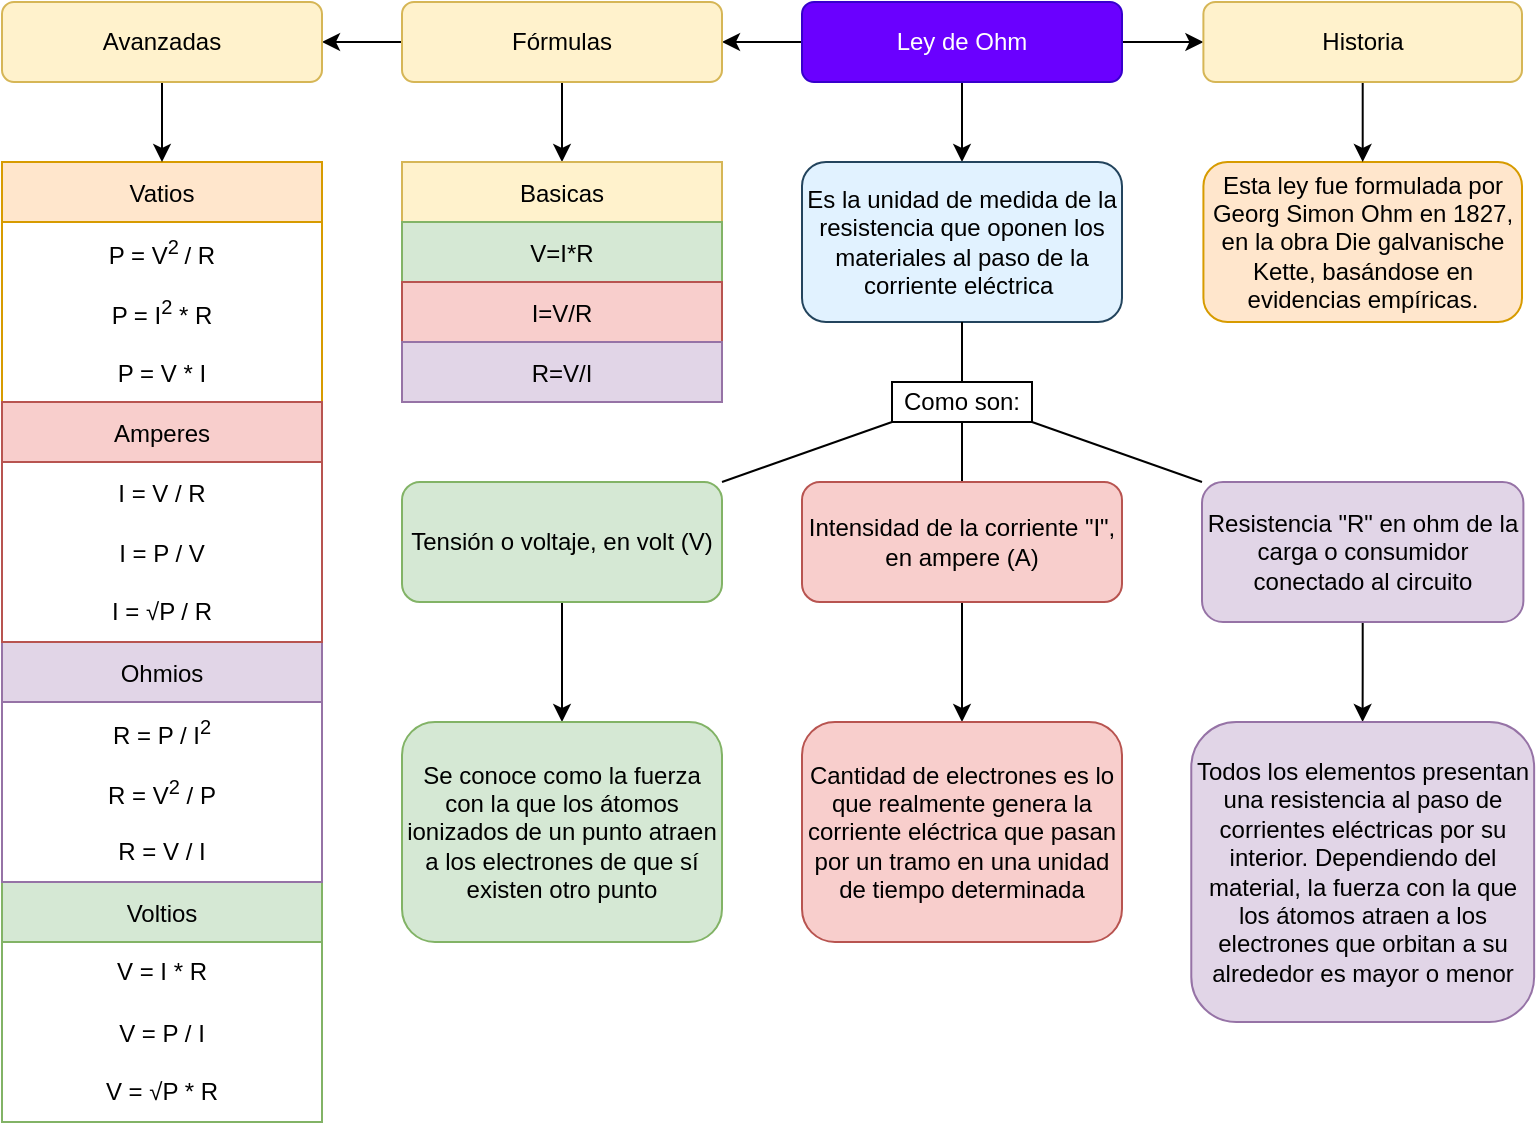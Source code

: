<mxfile version="15.8.6" type="github">
  <diagram id="n3wHWzzNEnOycL6JPHrh" name="Page-1">
    <mxGraphModel dx="1271" dy="584" grid="1" gridSize="10" guides="1" tooltips="1" connect="1" arrows="1" fold="1" page="1" pageScale="1" pageWidth="827" pageHeight="1169" math="0" shadow="0">
      <root>
        <mxCell id="0" />
        <mxCell id="1" parent="0" />
        <mxCell id="Dq-iCA1MvDMjNIlEdtV0-6" value="" style="edgeStyle=orthogonalEdgeStyle;rounded=0;orthogonalLoop=1;jettySize=auto;html=1;" parent="1" source="Dq-iCA1MvDMjNIlEdtV0-1" target="Dq-iCA1MvDMjNIlEdtV0-5" edge="1">
          <mxGeometry relative="1" as="geometry" />
        </mxCell>
        <mxCell id="IS9N2NfxWNyogtAjYb_R-6" value="" style="edgeStyle=orthogonalEdgeStyle;rounded=0;orthogonalLoop=1;jettySize=auto;html=1;" edge="1" parent="1" source="Dq-iCA1MvDMjNIlEdtV0-1" target="IS9N2NfxWNyogtAjYb_R-5">
          <mxGeometry relative="1" as="geometry" />
        </mxCell>
        <mxCell id="IS9N2NfxWNyogtAjYb_R-24" style="edgeStyle=orthogonalEdgeStyle;rounded=0;orthogonalLoop=1;jettySize=auto;html=1;" edge="1" parent="1" source="Dq-iCA1MvDMjNIlEdtV0-1" target="IS9N2NfxWNyogtAjYb_R-23">
          <mxGeometry relative="1" as="geometry" />
        </mxCell>
        <mxCell id="Dq-iCA1MvDMjNIlEdtV0-1" value="Ley de Ohm" style="rounded=1;whiteSpace=wrap;html=1;fillColor=#6a00ff;strokeColor=#3700CC;fontColor=#ffffff;" parent="1" vertex="1">
          <mxGeometry x="430" y="40" width="160" height="40" as="geometry" />
        </mxCell>
        <mxCell id="Dq-iCA1MvDMjNIlEdtV0-4" value="Esta ley fue formulada por Georg Simon Ohm en 1827, en la obra Die galvanische Kette, basándose en evidencias empíricas." style="rounded=1;whiteSpace=wrap;html=1;fillColor=#ffe6cc;strokeColor=#d79b00;" parent="1" vertex="1">
          <mxGeometry x="630.71" y="120" width="159.29" height="80" as="geometry" />
        </mxCell>
        <mxCell id="Dq-iCA1MvDMjNIlEdtV0-5" value="Es la unidad de medida de la resistencia que oponen los materiales al paso de la corriente eléctrica&amp;nbsp;" style="whiteSpace=wrap;html=1;rounded=1;fillColor=#E1F2FF;strokeColor=#23445d;" parent="1" vertex="1">
          <mxGeometry x="430" y="120" width="160" height="80" as="geometry" />
        </mxCell>
        <mxCell id="Dq-iCA1MvDMjNIlEdtV0-8" value="Como son:" style="rounded=0;whiteSpace=wrap;html=1;" parent="1" vertex="1">
          <mxGeometry x="475" y="230" width="70" height="20" as="geometry" />
        </mxCell>
        <mxCell id="Dq-iCA1MvDMjNIlEdtV0-9" value="" style="endArrow=none;html=1;rounded=0;entryX=0.5;entryY=1;entryDx=0;entryDy=0;" parent="1" target="Dq-iCA1MvDMjNIlEdtV0-5" edge="1">
          <mxGeometry width="50" height="50" relative="1" as="geometry">
            <mxPoint x="510" y="230" as="sourcePoint" />
            <mxPoint x="510" y="200" as="targetPoint" />
          </mxGeometry>
        </mxCell>
        <mxCell id="Dq-iCA1MvDMjNIlEdtV0-10" value="" style="endArrow=none;html=1;rounded=0;entryX=0.5;entryY=1;entryDx=0;entryDy=0;" parent="1" target="Dq-iCA1MvDMjNIlEdtV0-8" edge="1">
          <mxGeometry width="50" height="50" relative="1" as="geometry">
            <mxPoint x="510" y="280" as="sourcePoint" />
            <mxPoint x="510" y="260" as="targetPoint" />
          </mxGeometry>
        </mxCell>
        <mxCell id="Dq-iCA1MvDMjNIlEdtV0-21" value="" style="edgeStyle=orthogonalEdgeStyle;rounded=0;orthogonalLoop=1;jettySize=auto;html=1;" parent="1" source="Dq-iCA1MvDMjNIlEdtV0-11" target="Dq-iCA1MvDMjNIlEdtV0-20" edge="1">
          <mxGeometry relative="1" as="geometry" />
        </mxCell>
        <mxCell id="Dq-iCA1MvDMjNIlEdtV0-11" value="Intensidad de la corriente &quot;I&quot;, en ampere (A)" style="rounded=1;whiteSpace=wrap;html=1;fillColor=#f8cecc;strokeColor=#b85450;" parent="1" vertex="1">
          <mxGeometry x="430" y="280" width="160" height="60" as="geometry" />
        </mxCell>
        <mxCell id="Dq-iCA1MvDMjNIlEdtV0-23" value="" style="edgeStyle=orthogonalEdgeStyle;rounded=0;orthogonalLoop=1;jettySize=auto;html=1;" parent="1" source="Dq-iCA1MvDMjNIlEdtV0-12" target="Dq-iCA1MvDMjNIlEdtV0-22" edge="1">
          <mxGeometry relative="1" as="geometry" />
        </mxCell>
        <mxCell id="Dq-iCA1MvDMjNIlEdtV0-12" value="Resistencia &quot;R&quot; en ohm de la carga o consumidor conectado al circuito" style="rounded=1;html=1;fillColor=#e1d5e7;strokeColor=#9673a6;whiteSpace=wrap;" parent="1" vertex="1">
          <mxGeometry x="630" y="280" width="160.7" height="70" as="geometry" />
        </mxCell>
        <mxCell id="Dq-iCA1MvDMjNIlEdtV0-19" value="" style="edgeStyle=orthogonalEdgeStyle;rounded=0;orthogonalLoop=1;jettySize=auto;html=1;" parent="1" source="Dq-iCA1MvDMjNIlEdtV0-13" target="Dq-iCA1MvDMjNIlEdtV0-18" edge="1">
          <mxGeometry relative="1" as="geometry" />
        </mxCell>
        <mxCell id="Dq-iCA1MvDMjNIlEdtV0-13" value="Tensión o voltaje, en volt (V)" style="rounded=1;whiteSpace=wrap;html=1;fillColor=#d5e8d4;strokeColor=#82b366;" parent="1" vertex="1">
          <mxGeometry x="230" y="280" width="160" height="60" as="geometry" />
        </mxCell>
        <mxCell id="Dq-iCA1MvDMjNIlEdtV0-14" value="" style="endArrow=none;html=1;rounded=0;exitX=1;exitY=0;exitDx=0;exitDy=0;" parent="1" source="Dq-iCA1MvDMjNIlEdtV0-13" edge="1">
          <mxGeometry width="50" height="50" relative="1" as="geometry">
            <mxPoint x="425" y="300" as="sourcePoint" />
            <mxPoint x="475" y="250" as="targetPoint" />
            <Array as="points" />
          </mxGeometry>
        </mxCell>
        <mxCell id="Dq-iCA1MvDMjNIlEdtV0-15" value="" style="endArrow=none;html=1;rounded=0;exitX=0;exitY=0;exitDx=0;exitDy=0;" parent="1" source="Dq-iCA1MvDMjNIlEdtV0-12" edge="1">
          <mxGeometry width="50" height="50" relative="1" as="geometry">
            <mxPoint x="495" y="300" as="sourcePoint" />
            <mxPoint x="545" y="250" as="targetPoint" />
          </mxGeometry>
        </mxCell>
        <mxCell id="Dq-iCA1MvDMjNIlEdtV0-18" value="Se conoce como la fuerza con la que los átomos ionizados de un punto atraen a los electrones de que sí existen otro punto" style="whiteSpace=wrap;html=1;rounded=1;fillColor=#d5e8d4;strokeColor=#82b366;" parent="1" vertex="1">
          <mxGeometry x="230" y="400" width="160" height="110" as="geometry" />
        </mxCell>
        <mxCell id="Dq-iCA1MvDMjNIlEdtV0-20" value="Cantidad de electrones es lo que realmente genera la corriente eléctrica que pasan por un tramo en una unidad de tiempo determinada" style="whiteSpace=wrap;html=1;rounded=1;fillColor=#f8cecc;strokeColor=#b85450;" parent="1" vertex="1">
          <mxGeometry x="430" y="400" width="160" height="110" as="geometry" />
        </mxCell>
        <mxCell id="Dq-iCA1MvDMjNIlEdtV0-22" value="Todos los elementos presentan una resistencia al paso de corrientes eléctricas por su interior. Dependiendo del material, la fuerza con la que los átomos atraen a los electrones que orbitan a su alrededor es mayor o menor" style="whiteSpace=wrap;html=1;rounded=1;fillColor=#e1d5e7;strokeColor=#9673a6;" parent="1" vertex="1">
          <mxGeometry x="624.64" y="400" width="171.43" height="150" as="geometry" />
        </mxCell>
        <mxCell id="IS9N2NfxWNyogtAjYb_R-14" style="edgeStyle=orthogonalEdgeStyle;rounded=0;orthogonalLoop=1;jettySize=auto;html=1;" edge="1" parent="1" source="IS9N2NfxWNyogtAjYb_R-5" target="IS9N2NfxWNyogtAjYb_R-9">
          <mxGeometry relative="1" as="geometry" />
        </mxCell>
        <mxCell id="IS9N2NfxWNyogtAjYb_R-99" style="edgeStyle=orthogonalEdgeStyle;rounded=0;orthogonalLoop=1;jettySize=auto;html=1;" edge="1" parent="1" source="IS9N2NfxWNyogtAjYb_R-5" target="IS9N2NfxWNyogtAjYb_R-97">
          <mxGeometry relative="1" as="geometry" />
        </mxCell>
        <mxCell id="IS9N2NfxWNyogtAjYb_R-5" value="Fórmulas" style="rounded=1;whiteSpace=wrap;html=1;fillColor=#fff2cc;strokeColor=#d6b656;" vertex="1" parent="1">
          <mxGeometry x="230" y="40" width="160" height="40" as="geometry" />
        </mxCell>
        <mxCell id="IS9N2NfxWNyogtAjYb_R-9" value="Basicas" style="swimlane;fontStyle=0;childLayout=stackLayout;horizontal=1;startSize=30;horizontalStack=0;resizeParent=1;resizeParentMax=0;resizeLast=0;collapsible=1;marginBottom=0;fillColor=#fff2cc;strokeColor=#d6b656;" vertex="1" parent="1">
          <mxGeometry x="230" y="120" width="160" height="120" as="geometry" />
        </mxCell>
        <mxCell id="IS9N2NfxWNyogtAjYb_R-10" value="V=I*R" style="text;strokeColor=#82b366;fillColor=#d5e8d4;align=center;verticalAlign=middle;spacingLeft=4;spacingRight=4;overflow=hidden;points=[[0,0.5],[1,0.5]];portConstraint=eastwest;rotatable=0;" vertex="1" parent="IS9N2NfxWNyogtAjYb_R-9">
          <mxGeometry y="30" width="160" height="30" as="geometry" />
        </mxCell>
        <mxCell id="IS9N2NfxWNyogtAjYb_R-11" value="I=V/R" style="text;strokeColor=#b85450;fillColor=#f8cecc;align=center;verticalAlign=middle;spacingLeft=4;spacingRight=4;overflow=hidden;points=[[0,0.5],[1,0.5]];portConstraint=eastwest;rotatable=0;" vertex="1" parent="IS9N2NfxWNyogtAjYb_R-9">
          <mxGeometry y="60" width="160" height="30" as="geometry" />
        </mxCell>
        <mxCell id="IS9N2NfxWNyogtAjYb_R-12" value="R=V/I" style="text;strokeColor=#9673a6;fillColor=#e1d5e7;align=center;verticalAlign=middle;spacingLeft=4;spacingRight=4;overflow=hidden;points=[[0,0.5],[1,0.5]];portConstraint=eastwest;rotatable=0;" vertex="1" parent="IS9N2NfxWNyogtAjYb_R-9">
          <mxGeometry y="90" width="160" height="30" as="geometry" />
        </mxCell>
        <mxCell id="IS9N2NfxWNyogtAjYb_R-16" value="Voltios" style="swimlane;fontStyle=0;childLayout=stackLayout;horizontal=1;startSize=30;horizontalStack=0;resizeParent=1;resizeParentMax=0;resizeLast=0;collapsible=1;marginBottom=0;fillColor=#d5e8d4;strokeColor=#82b366;" vertex="1" parent="1">
          <mxGeometry x="30" y="480" width="160" height="120" as="geometry" />
        </mxCell>
        <mxCell id="IS9N2NfxWNyogtAjYb_R-41" value="V&amp;nbsp;= I * R" style="text;strokeColor=none;fillColor=none;align=center;verticalAlign=middle;spacingLeft=4;spacingRight=4;overflow=hidden;points=[[0,0.5],[1,0.5]];portConstraint=eastwest;rotatable=0;html=1;" vertex="1" parent="IS9N2NfxWNyogtAjYb_R-16">
          <mxGeometry y="30" width="160" height="30" as="geometry" />
        </mxCell>
        <mxCell id="IS9N2NfxWNyogtAjYb_R-40" value="V = P / I" style="text;strokeColor=none;fillColor=none;align=center;verticalAlign=middle;spacingLeft=4;spacingRight=4;overflow=hidden;points=[[0,0.5],[1,0.5]];portConstraint=eastwest;rotatable=0;" vertex="1" parent="IS9N2NfxWNyogtAjYb_R-16">
          <mxGeometry y="60" width="160" height="30" as="geometry" />
        </mxCell>
        <mxCell id="IS9N2NfxWNyogtAjYb_R-39" value="V&amp;nbsp;= √P * R" style="text;strokeColor=none;fillColor=none;align=center;verticalAlign=middle;spacingLeft=4;spacingRight=4;overflow=hidden;points=[[0,0.5],[1,0.5]];portConstraint=eastwest;rotatable=0;html=1;" vertex="1" parent="IS9N2NfxWNyogtAjYb_R-16">
          <mxGeometry y="90" width="160" height="30" as="geometry" />
        </mxCell>
        <mxCell id="IS9N2NfxWNyogtAjYb_R-25" style="edgeStyle=orthogonalEdgeStyle;rounded=0;orthogonalLoop=1;jettySize=auto;html=1;" edge="1" parent="1" source="IS9N2NfxWNyogtAjYb_R-23" target="Dq-iCA1MvDMjNIlEdtV0-4">
          <mxGeometry relative="1" as="geometry" />
        </mxCell>
        <mxCell id="IS9N2NfxWNyogtAjYb_R-23" value="Historia" style="rounded=1;whiteSpace=wrap;html=1;fillColor=#fff2cc;strokeColor=#d6b656;" vertex="1" parent="1">
          <mxGeometry x="630.7" y="40" width="159.3" height="40" as="geometry" />
        </mxCell>
        <mxCell id="IS9N2NfxWNyogtAjYb_R-43" value="Ohmios" style="swimlane;fontStyle=0;childLayout=stackLayout;horizontal=1;startSize=30;horizontalStack=0;resizeParent=1;resizeParentMax=0;resizeLast=0;collapsible=1;marginBottom=0;fillColor=#e1d5e7;strokeColor=#9673a6;" vertex="1" parent="1">
          <mxGeometry x="30" y="360" width="160" height="120" as="geometry" />
        </mxCell>
        <mxCell id="IS9N2NfxWNyogtAjYb_R-50" value="R = P / I&lt;sup&gt;2&lt;/sup&gt;" style="text;strokeColor=none;fillColor=none;align=center;verticalAlign=middle;spacingLeft=4;spacingRight=4;overflow=hidden;points=[[0,0.5],[1,0.5]];portConstraint=eastwest;rotatable=0;html=1;labelBorderColor=none;" vertex="1" parent="IS9N2NfxWNyogtAjYb_R-43">
          <mxGeometry y="30" width="160" height="30" as="geometry" />
        </mxCell>
        <mxCell id="IS9N2NfxWNyogtAjYb_R-51" value="R = V&lt;sup&gt;2&lt;/sup&gt; / P" style="text;strokeColor=none;fillColor=none;align=center;verticalAlign=middle;spacingLeft=4;spacingRight=4;overflow=hidden;points=[[0,0.5],[1,0.5]];portConstraint=eastwest;rotatable=0;html=1;" vertex="1" parent="IS9N2NfxWNyogtAjYb_R-43">
          <mxGeometry y="60" width="160" height="30" as="geometry" />
        </mxCell>
        <mxCell id="IS9N2NfxWNyogtAjYb_R-52" value="R&amp;nbsp;= V / I" style="text;strokeColor=none;fillColor=none;align=center;verticalAlign=middle;spacingLeft=4;spacingRight=4;overflow=hidden;points=[[0,0.5],[1,0.5]];portConstraint=eastwest;rotatable=0;html=1;" vertex="1" parent="IS9N2NfxWNyogtAjYb_R-43">
          <mxGeometry y="90" width="160" height="30" as="geometry" />
        </mxCell>
        <mxCell id="IS9N2NfxWNyogtAjYb_R-69" value="Vatios" style="swimlane;fontStyle=0;childLayout=stackLayout;horizontal=1;startSize=30;horizontalStack=0;resizeParent=1;resizeParentMax=0;resizeLast=0;collapsible=1;marginBottom=0;fillColor=#ffe6cc;strokeColor=#d79b00;" vertex="1" parent="1">
          <mxGeometry x="30" y="120" width="160" height="120" as="geometry" />
        </mxCell>
        <mxCell id="IS9N2NfxWNyogtAjYb_R-70" value="P = V&lt;sup&gt;2&amp;nbsp;&lt;/sup&gt;/ R" style="text;strokeColor=none;fillColor=none;align=center;verticalAlign=middle;spacingLeft=4;spacingRight=4;overflow=hidden;points=[[0,0.5],[1,0.5]];portConstraint=eastwest;rotatable=0;labelBorderColor=none;html=1;" vertex="1" parent="IS9N2NfxWNyogtAjYb_R-69">
          <mxGeometry y="30" width="160" height="30" as="geometry" />
        </mxCell>
        <mxCell id="IS9N2NfxWNyogtAjYb_R-71" value="P = I&lt;sup&gt;2&lt;/sup&gt; *&amp;nbsp;R" style="text;strokeColor=none;fillColor=none;align=center;verticalAlign=middle;spacingLeft=4;spacingRight=4;overflow=hidden;points=[[0,0.5],[1,0.5]];portConstraint=eastwest;rotatable=0;html=1;" vertex="1" parent="IS9N2NfxWNyogtAjYb_R-69">
          <mxGeometry y="60" width="160" height="30" as="geometry" />
        </mxCell>
        <mxCell id="IS9N2NfxWNyogtAjYb_R-72" value="P = V * I" style="text;strokeColor=none;fillColor=none;align=center;verticalAlign=middle;spacingLeft=4;spacingRight=4;overflow=hidden;points=[[0,0.5],[1,0.5]];portConstraint=eastwest;rotatable=0;" vertex="1" parent="IS9N2NfxWNyogtAjYb_R-69">
          <mxGeometry y="90" width="160" height="30" as="geometry" />
        </mxCell>
        <mxCell id="IS9N2NfxWNyogtAjYb_R-82" value="Amperes" style="swimlane;fontStyle=0;childLayout=stackLayout;horizontal=1;startSize=30;horizontalStack=0;resizeParent=1;resizeParentMax=0;resizeLast=0;collapsible=1;marginBottom=0;fillColor=#f8cecc;strokeColor=#b85450;" vertex="1" parent="1">
          <mxGeometry x="30" y="240" width="160" height="120" as="geometry" />
        </mxCell>
        <mxCell id="IS9N2NfxWNyogtAjYb_R-86" value="I = V / R" style="text;strokeColor=none;fillColor=none;align=center;verticalAlign=middle;spacingLeft=4;spacingRight=4;overflow=hidden;points=[[0,0.5],[1,0.5]];portConstraint=eastwest;rotatable=0;" vertex="1" parent="IS9N2NfxWNyogtAjYb_R-82">
          <mxGeometry y="30" width="160" height="30" as="geometry" />
        </mxCell>
        <mxCell id="IS9N2NfxWNyogtAjYb_R-87" value="I = P / V" style="text;strokeColor=none;fillColor=none;align=center;verticalAlign=middle;spacingLeft=4;spacingRight=4;overflow=hidden;points=[[0,0.5],[1,0.5]];portConstraint=eastwest;rotatable=0;" vertex="1" parent="IS9N2NfxWNyogtAjYb_R-82">
          <mxGeometry y="60" width="160" height="30" as="geometry" />
        </mxCell>
        <mxCell id="IS9N2NfxWNyogtAjYb_R-88" value="I = √P / R" style="text;strokeColor=none;fillColor=none;align=center;verticalAlign=middle;spacingLeft=4;spacingRight=4;overflow=hidden;points=[[0,0.5],[1,0.5]];portConstraint=eastwest;rotatable=0;html=1;" vertex="1" parent="IS9N2NfxWNyogtAjYb_R-82">
          <mxGeometry y="90" width="160" height="30" as="geometry" />
        </mxCell>
        <mxCell id="IS9N2NfxWNyogtAjYb_R-98" style="edgeStyle=orthogonalEdgeStyle;rounded=0;orthogonalLoop=1;jettySize=auto;html=1;entryX=0.5;entryY=0;entryDx=0;entryDy=0;" edge="1" parent="1" source="IS9N2NfxWNyogtAjYb_R-97" target="IS9N2NfxWNyogtAjYb_R-69">
          <mxGeometry relative="1" as="geometry" />
        </mxCell>
        <mxCell id="IS9N2NfxWNyogtAjYb_R-97" value="Avanzadas" style="rounded=1;whiteSpace=wrap;html=1;fillColor=#fff2cc;strokeColor=#d6b656;" vertex="1" parent="1">
          <mxGeometry x="30" y="40" width="160" height="40" as="geometry" />
        </mxCell>
      </root>
    </mxGraphModel>
  </diagram>
</mxfile>

